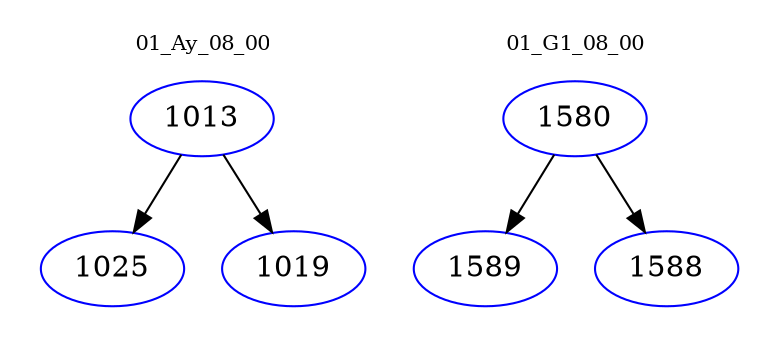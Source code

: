 digraph{
subgraph cluster_0 {
color = white
label = "01_Ay_08_00";
fontsize=10;
T0_1013 [label="1013", color="blue"]
T0_1013 -> T0_1025 [color="black"]
T0_1025 [label="1025", color="blue"]
T0_1013 -> T0_1019 [color="black"]
T0_1019 [label="1019", color="blue"]
}
subgraph cluster_1 {
color = white
label = "01_G1_08_00";
fontsize=10;
T1_1580 [label="1580", color="blue"]
T1_1580 -> T1_1589 [color="black"]
T1_1589 [label="1589", color="blue"]
T1_1580 -> T1_1588 [color="black"]
T1_1588 [label="1588", color="blue"]
}
}
